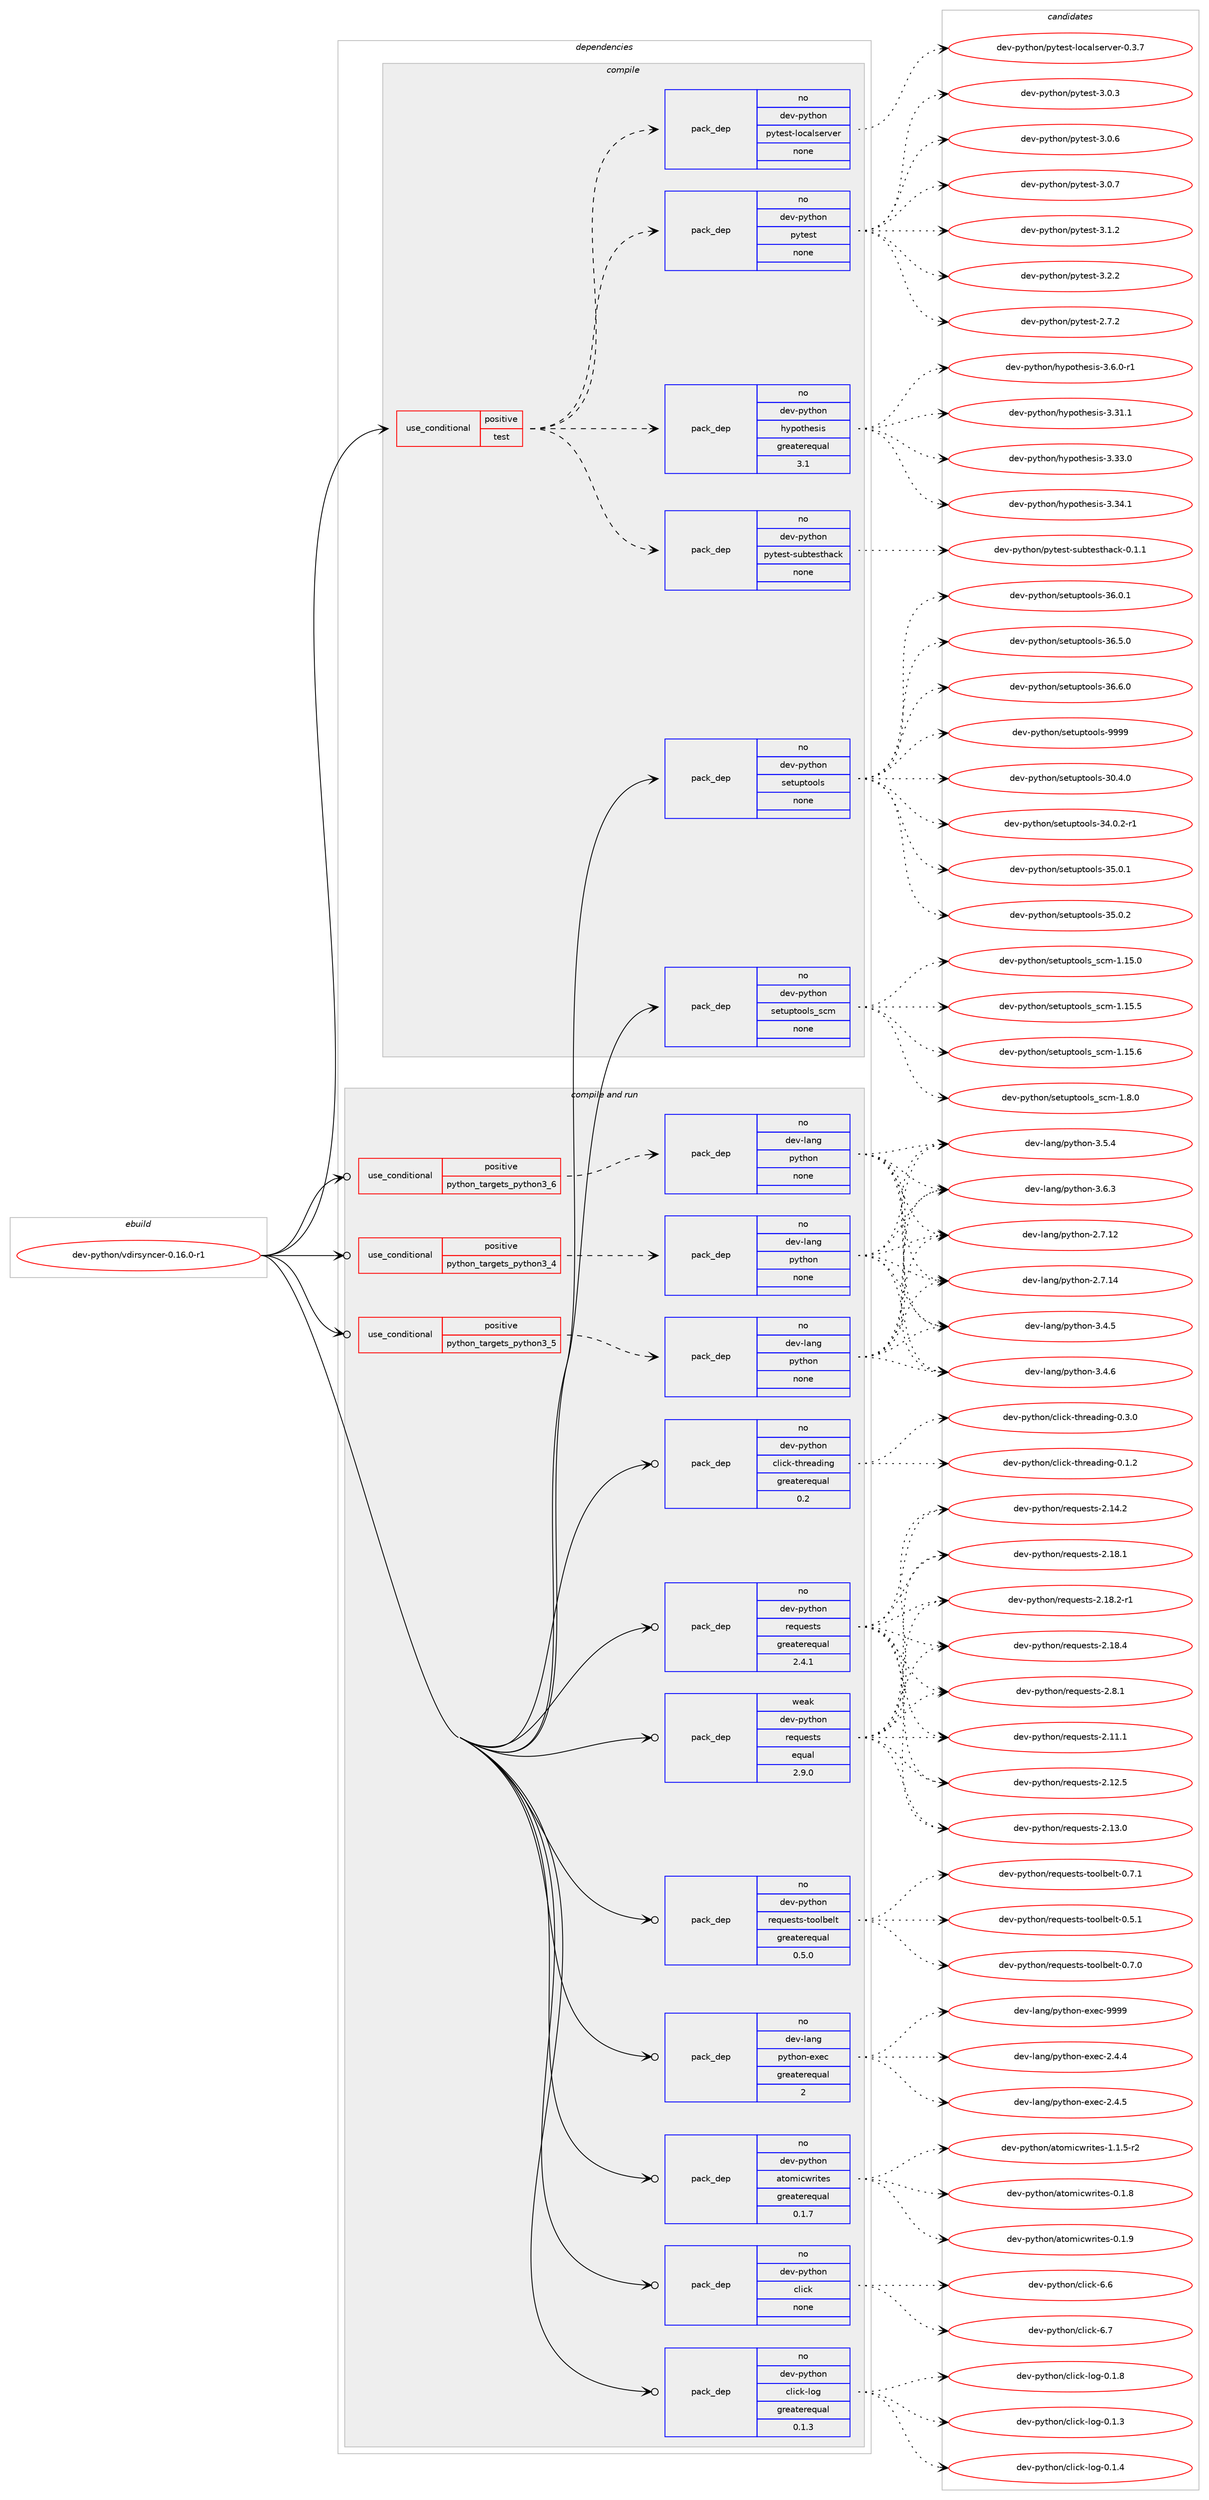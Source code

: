 digraph prolog {

# *************
# Graph options
# *************

newrank=true;
concentrate=true;
compound=true;
graph [rankdir=LR,fontname=Helvetica,fontsize=10,ranksep=1.5];#, ranksep=2.5, nodesep=0.2];
edge  [arrowhead=vee];
node  [fontname=Helvetica,fontsize=10];

# **********
# The ebuild
# **********

subgraph cluster_leftcol {
color=gray;
rank=same;
label=<<i>ebuild</i>>;
id [label="dev-python/vdirsyncer-0.16.0-r1", color=red, width=4, href="../dev-python/vdirsyncer-0.16.0-r1.svg"];
}

# ****************
# The dependencies
# ****************

subgraph cluster_midcol {
color=gray;
label=<<i>dependencies</i>>;
subgraph cluster_compile {
fillcolor="#eeeeee";
style=filled;
label=<<i>compile</i>>;
subgraph cond43451 {
dependency192855 [label=<<TABLE BORDER="0" CELLBORDER="1" CELLSPACING="0" CELLPADDING="4"><TR><TD ROWSPAN="3" CELLPADDING="10">use_conditional</TD></TR><TR><TD>positive</TD></TR><TR><TD>test</TD></TR></TABLE>>, shape=none, color=red];
subgraph pack145443 {
dependency192856 [label=<<TABLE BORDER="0" CELLBORDER="1" CELLSPACING="0" CELLPADDING="4" WIDTH="220"><TR><TD ROWSPAN="6" CELLPADDING="30">pack_dep</TD></TR><TR><TD WIDTH="110">no</TD></TR><TR><TD>dev-python</TD></TR><TR><TD>hypothesis</TD></TR><TR><TD>greaterequal</TD></TR><TR><TD>3.1</TD></TR></TABLE>>, shape=none, color=blue];
}
dependency192855:e -> dependency192856:w [weight=20,style="dashed",arrowhead="vee"];
subgraph pack145444 {
dependency192857 [label=<<TABLE BORDER="0" CELLBORDER="1" CELLSPACING="0" CELLPADDING="4" WIDTH="220"><TR><TD ROWSPAN="6" CELLPADDING="30">pack_dep</TD></TR><TR><TD WIDTH="110">no</TD></TR><TR><TD>dev-python</TD></TR><TR><TD>pytest</TD></TR><TR><TD>none</TD></TR><TR><TD></TD></TR></TABLE>>, shape=none, color=blue];
}
dependency192855:e -> dependency192857:w [weight=20,style="dashed",arrowhead="vee"];
subgraph pack145445 {
dependency192858 [label=<<TABLE BORDER="0" CELLBORDER="1" CELLSPACING="0" CELLPADDING="4" WIDTH="220"><TR><TD ROWSPAN="6" CELLPADDING="30">pack_dep</TD></TR><TR><TD WIDTH="110">no</TD></TR><TR><TD>dev-python</TD></TR><TR><TD>pytest-localserver</TD></TR><TR><TD>none</TD></TR><TR><TD></TD></TR></TABLE>>, shape=none, color=blue];
}
dependency192855:e -> dependency192858:w [weight=20,style="dashed",arrowhead="vee"];
subgraph pack145446 {
dependency192859 [label=<<TABLE BORDER="0" CELLBORDER="1" CELLSPACING="0" CELLPADDING="4" WIDTH="220"><TR><TD ROWSPAN="6" CELLPADDING="30">pack_dep</TD></TR><TR><TD WIDTH="110">no</TD></TR><TR><TD>dev-python</TD></TR><TR><TD>pytest-subtesthack</TD></TR><TR><TD>none</TD></TR><TR><TD></TD></TR></TABLE>>, shape=none, color=blue];
}
dependency192855:e -> dependency192859:w [weight=20,style="dashed",arrowhead="vee"];
}
id:e -> dependency192855:w [weight=20,style="solid",arrowhead="vee"];
subgraph pack145447 {
dependency192860 [label=<<TABLE BORDER="0" CELLBORDER="1" CELLSPACING="0" CELLPADDING="4" WIDTH="220"><TR><TD ROWSPAN="6" CELLPADDING="30">pack_dep</TD></TR><TR><TD WIDTH="110">no</TD></TR><TR><TD>dev-python</TD></TR><TR><TD>setuptools</TD></TR><TR><TD>none</TD></TR><TR><TD></TD></TR></TABLE>>, shape=none, color=blue];
}
id:e -> dependency192860:w [weight=20,style="solid",arrowhead="vee"];
subgraph pack145448 {
dependency192861 [label=<<TABLE BORDER="0" CELLBORDER="1" CELLSPACING="0" CELLPADDING="4" WIDTH="220"><TR><TD ROWSPAN="6" CELLPADDING="30">pack_dep</TD></TR><TR><TD WIDTH="110">no</TD></TR><TR><TD>dev-python</TD></TR><TR><TD>setuptools_scm</TD></TR><TR><TD>none</TD></TR><TR><TD></TD></TR></TABLE>>, shape=none, color=blue];
}
id:e -> dependency192861:w [weight=20,style="solid",arrowhead="vee"];
}
subgraph cluster_compileandrun {
fillcolor="#eeeeee";
style=filled;
label=<<i>compile and run</i>>;
subgraph cond43452 {
dependency192862 [label=<<TABLE BORDER="0" CELLBORDER="1" CELLSPACING="0" CELLPADDING="4"><TR><TD ROWSPAN="3" CELLPADDING="10">use_conditional</TD></TR><TR><TD>positive</TD></TR><TR><TD>python_targets_python3_4</TD></TR></TABLE>>, shape=none, color=red];
subgraph pack145449 {
dependency192863 [label=<<TABLE BORDER="0" CELLBORDER="1" CELLSPACING="0" CELLPADDING="4" WIDTH="220"><TR><TD ROWSPAN="6" CELLPADDING="30">pack_dep</TD></TR><TR><TD WIDTH="110">no</TD></TR><TR><TD>dev-lang</TD></TR><TR><TD>python</TD></TR><TR><TD>none</TD></TR><TR><TD></TD></TR></TABLE>>, shape=none, color=blue];
}
dependency192862:e -> dependency192863:w [weight=20,style="dashed",arrowhead="vee"];
}
id:e -> dependency192862:w [weight=20,style="solid",arrowhead="odotvee"];
subgraph cond43453 {
dependency192864 [label=<<TABLE BORDER="0" CELLBORDER="1" CELLSPACING="0" CELLPADDING="4"><TR><TD ROWSPAN="3" CELLPADDING="10">use_conditional</TD></TR><TR><TD>positive</TD></TR><TR><TD>python_targets_python3_5</TD></TR></TABLE>>, shape=none, color=red];
subgraph pack145450 {
dependency192865 [label=<<TABLE BORDER="0" CELLBORDER="1" CELLSPACING="0" CELLPADDING="4" WIDTH="220"><TR><TD ROWSPAN="6" CELLPADDING="30">pack_dep</TD></TR><TR><TD WIDTH="110">no</TD></TR><TR><TD>dev-lang</TD></TR><TR><TD>python</TD></TR><TR><TD>none</TD></TR><TR><TD></TD></TR></TABLE>>, shape=none, color=blue];
}
dependency192864:e -> dependency192865:w [weight=20,style="dashed",arrowhead="vee"];
}
id:e -> dependency192864:w [weight=20,style="solid",arrowhead="odotvee"];
subgraph cond43454 {
dependency192866 [label=<<TABLE BORDER="0" CELLBORDER="1" CELLSPACING="0" CELLPADDING="4"><TR><TD ROWSPAN="3" CELLPADDING="10">use_conditional</TD></TR><TR><TD>positive</TD></TR><TR><TD>python_targets_python3_6</TD></TR></TABLE>>, shape=none, color=red];
subgraph pack145451 {
dependency192867 [label=<<TABLE BORDER="0" CELLBORDER="1" CELLSPACING="0" CELLPADDING="4" WIDTH="220"><TR><TD ROWSPAN="6" CELLPADDING="30">pack_dep</TD></TR><TR><TD WIDTH="110">no</TD></TR><TR><TD>dev-lang</TD></TR><TR><TD>python</TD></TR><TR><TD>none</TD></TR><TR><TD></TD></TR></TABLE>>, shape=none, color=blue];
}
dependency192866:e -> dependency192867:w [weight=20,style="dashed",arrowhead="vee"];
}
id:e -> dependency192866:w [weight=20,style="solid",arrowhead="odotvee"];
subgraph pack145452 {
dependency192868 [label=<<TABLE BORDER="0" CELLBORDER="1" CELLSPACING="0" CELLPADDING="4" WIDTH="220"><TR><TD ROWSPAN="6" CELLPADDING="30">pack_dep</TD></TR><TR><TD WIDTH="110">no</TD></TR><TR><TD>dev-lang</TD></TR><TR><TD>python-exec</TD></TR><TR><TD>greaterequal</TD></TR><TR><TD>2</TD></TR></TABLE>>, shape=none, color=blue];
}
id:e -> dependency192868:w [weight=20,style="solid",arrowhead="odotvee"];
subgraph pack145453 {
dependency192869 [label=<<TABLE BORDER="0" CELLBORDER="1" CELLSPACING="0" CELLPADDING="4" WIDTH="220"><TR><TD ROWSPAN="6" CELLPADDING="30">pack_dep</TD></TR><TR><TD WIDTH="110">no</TD></TR><TR><TD>dev-python</TD></TR><TR><TD>atomicwrites</TD></TR><TR><TD>greaterequal</TD></TR><TR><TD>0.1.7</TD></TR></TABLE>>, shape=none, color=blue];
}
id:e -> dependency192869:w [weight=20,style="solid",arrowhead="odotvee"];
subgraph pack145454 {
dependency192870 [label=<<TABLE BORDER="0" CELLBORDER="1" CELLSPACING="0" CELLPADDING="4" WIDTH="220"><TR><TD ROWSPAN="6" CELLPADDING="30">pack_dep</TD></TR><TR><TD WIDTH="110">no</TD></TR><TR><TD>dev-python</TD></TR><TR><TD>click</TD></TR><TR><TD>none</TD></TR><TR><TD></TD></TR></TABLE>>, shape=none, color=blue];
}
id:e -> dependency192870:w [weight=20,style="solid",arrowhead="odotvee"];
subgraph pack145455 {
dependency192871 [label=<<TABLE BORDER="0" CELLBORDER="1" CELLSPACING="0" CELLPADDING="4" WIDTH="220"><TR><TD ROWSPAN="6" CELLPADDING="30">pack_dep</TD></TR><TR><TD WIDTH="110">no</TD></TR><TR><TD>dev-python</TD></TR><TR><TD>click-log</TD></TR><TR><TD>greaterequal</TD></TR><TR><TD>0.1.3</TD></TR></TABLE>>, shape=none, color=blue];
}
id:e -> dependency192871:w [weight=20,style="solid",arrowhead="odotvee"];
subgraph pack145456 {
dependency192872 [label=<<TABLE BORDER="0" CELLBORDER="1" CELLSPACING="0" CELLPADDING="4" WIDTH="220"><TR><TD ROWSPAN="6" CELLPADDING="30">pack_dep</TD></TR><TR><TD WIDTH="110">no</TD></TR><TR><TD>dev-python</TD></TR><TR><TD>click-threading</TD></TR><TR><TD>greaterequal</TD></TR><TR><TD>0.2</TD></TR></TABLE>>, shape=none, color=blue];
}
id:e -> dependency192872:w [weight=20,style="solid",arrowhead="odotvee"];
subgraph pack145457 {
dependency192873 [label=<<TABLE BORDER="0" CELLBORDER="1" CELLSPACING="0" CELLPADDING="4" WIDTH="220"><TR><TD ROWSPAN="6" CELLPADDING="30">pack_dep</TD></TR><TR><TD WIDTH="110">no</TD></TR><TR><TD>dev-python</TD></TR><TR><TD>requests</TD></TR><TR><TD>greaterequal</TD></TR><TR><TD>2.4.1</TD></TR></TABLE>>, shape=none, color=blue];
}
id:e -> dependency192873:w [weight=20,style="solid",arrowhead="odotvee"];
subgraph pack145458 {
dependency192874 [label=<<TABLE BORDER="0" CELLBORDER="1" CELLSPACING="0" CELLPADDING="4" WIDTH="220"><TR><TD ROWSPAN="6" CELLPADDING="30">pack_dep</TD></TR><TR><TD WIDTH="110">no</TD></TR><TR><TD>dev-python</TD></TR><TR><TD>requests-toolbelt</TD></TR><TR><TD>greaterequal</TD></TR><TR><TD>0.5.0</TD></TR></TABLE>>, shape=none, color=blue];
}
id:e -> dependency192874:w [weight=20,style="solid",arrowhead="odotvee"];
subgraph pack145459 {
dependency192875 [label=<<TABLE BORDER="0" CELLBORDER="1" CELLSPACING="0" CELLPADDING="4" WIDTH="220"><TR><TD ROWSPAN="6" CELLPADDING="30">pack_dep</TD></TR><TR><TD WIDTH="110">weak</TD></TR><TR><TD>dev-python</TD></TR><TR><TD>requests</TD></TR><TR><TD>equal</TD></TR><TR><TD>2.9.0</TD></TR></TABLE>>, shape=none, color=blue];
}
id:e -> dependency192875:w [weight=20,style="solid",arrowhead="odotvee"];
}
subgraph cluster_run {
fillcolor="#eeeeee";
style=filled;
label=<<i>run</i>>;
}
}

# **************
# The candidates
# **************

subgraph cluster_choices {
rank=same;
color=gray;
label=<<i>candidates</i>>;

subgraph choice145443 {
color=black;
nodesep=1;
choice100101118451121211161041111104710412111211111610410111510511545514651494649 [label="dev-python/hypothesis-3.31.1", color=red, width=4,href="../dev-python/hypothesis-3.31.1.svg"];
choice100101118451121211161041111104710412111211111610410111510511545514651514648 [label="dev-python/hypothesis-3.33.0", color=red, width=4,href="../dev-python/hypothesis-3.33.0.svg"];
choice100101118451121211161041111104710412111211111610410111510511545514651524649 [label="dev-python/hypothesis-3.34.1", color=red, width=4,href="../dev-python/hypothesis-3.34.1.svg"];
choice10010111845112121116104111110471041211121111161041011151051154551465446484511449 [label="dev-python/hypothesis-3.6.0-r1", color=red, width=4,href="../dev-python/hypothesis-3.6.0-r1.svg"];
dependency192856:e -> choice100101118451121211161041111104710412111211111610410111510511545514651494649:w [style=dotted,weight="100"];
dependency192856:e -> choice100101118451121211161041111104710412111211111610410111510511545514651514648:w [style=dotted,weight="100"];
dependency192856:e -> choice100101118451121211161041111104710412111211111610410111510511545514651524649:w [style=dotted,weight="100"];
dependency192856:e -> choice10010111845112121116104111110471041211121111161041011151051154551465446484511449:w [style=dotted,weight="100"];
}
subgraph choice145444 {
color=black;
nodesep=1;
choice1001011184511212111610411111047112121116101115116455046554650 [label="dev-python/pytest-2.7.2", color=red, width=4,href="../dev-python/pytest-2.7.2.svg"];
choice1001011184511212111610411111047112121116101115116455146484651 [label="dev-python/pytest-3.0.3", color=red, width=4,href="../dev-python/pytest-3.0.3.svg"];
choice1001011184511212111610411111047112121116101115116455146484654 [label="dev-python/pytest-3.0.6", color=red, width=4,href="../dev-python/pytest-3.0.6.svg"];
choice1001011184511212111610411111047112121116101115116455146484655 [label="dev-python/pytest-3.0.7", color=red, width=4,href="../dev-python/pytest-3.0.7.svg"];
choice1001011184511212111610411111047112121116101115116455146494650 [label="dev-python/pytest-3.1.2", color=red, width=4,href="../dev-python/pytest-3.1.2.svg"];
choice1001011184511212111610411111047112121116101115116455146504650 [label="dev-python/pytest-3.2.2", color=red, width=4,href="../dev-python/pytest-3.2.2.svg"];
dependency192857:e -> choice1001011184511212111610411111047112121116101115116455046554650:w [style=dotted,weight="100"];
dependency192857:e -> choice1001011184511212111610411111047112121116101115116455146484651:w [style=dotted,weight="100"];
dependency192857:e -> choice1001011184511212111610411111047112121116101115116455146484654:w [style=dotted,weight="100"];
dependency192857:e -> choice1001011184511212111610411111047112121116101115116455146484655:w [style=dotted,weight="100"];
dependency192857:e -> choice1001011184511212111610411111047112121116101115116455146494650:w [style=dotted,weight="100"];
dependency192857:e -> choice1001011184511212111610411111047112121116101115116455146504650:w [style=dotted,weight="100"];
}
subgraph choice145445 {
color=black;
nodesep=1;
choice1001011184511212111610411111047112121116101115116451081119997108115101114118101114454846514655 [label="dev-python/pytest-localserver-0.3.7", color=red, width=4,href="../dev-python/pytest-localserver-0.3.7.svg"];
dependency192858:e -> choice1001011184511212111610411111047112121116101115116451081119997108115101114118101114454846514655:w [style=dotted,weight="100"];
}
subgraph choice145446 {
color=black;
nodesep=1;
choice100101118451121211161041111104711212111610111511645115117981161011151161049799107454846494649 [label="dev-python/pytest-subtesthack-0.1.1", color=red, width=4,href="../dev-python/pytest-subtesthack-0.1.1.svg"];
dependency192859:e -> choice100101118451121211161041111104711212111610111511645115117981161011151161049799107454846494649:w [style=dotted,weight="100"];
}
subgraph choice145447 {
color=black;
nodesep=1;
choice100101118451121211161041111104711510111611711211611111110811545514846524648 [label="dev-python/setuptools-30.4.0", color=red, width=4,href="../dev-python/setuptools-30.4.0.svg"];
choice1001011184511212111610411111047115101116117112116111111108115455152464846504511449 [label="dev-python/setuptools-34.0.2-r1", color=red, width=4,href="../dev-python/setuptools-34.0.2-r1.svg"];
choice100101118451121211161041111104711510111611711211611111110811545515346484649 [label="dev-python/setuptools-35.0.1", color=red, width=4,href="../dev-python/setuptools-35.0.1.svg"];
choice100101118451121211161041111104711510111611711211611111110811545515346484650 [label="dev-python/setuptools-35.0.2", color=red, width=4,href="../dev-python/setuptools-35.0.2.svg"];
choice100101118451121211161041111104711510111611711211611111110811545515446484649 [label="dev-python/setuptools-36.0.1", color=red, width=4,href="../dev-python/setuptools-36.0.1.svg"];
choice100101118451121211161041111104711510111611711211611111110811545515446534648 [label="dev-python/setuptools-36.5.0", color=red, width=4,href="../dev-python/setuptools-36.5.0.svg"];
choice100101118451121211161041111104711510111611711211611111110811545515446544648 [label="dev-python/setuptools-36.6.0", color=red, width=4,href="../dev-python/setuptools-36.6.0.svg"];
choice10010111845112121116104111110471151011161171121161111111081154557575757 [label="dev-python/setuptools-9999", color=red, width=4,href="../dev-python/setuptools-9999.svg"];
dependency192860:e -> choice100101118451121211161041111104711510111611711211611111110811545514846524648:w [style=dotted,weight="100"];
dependency192860:e -> choice1001011184511212111610411111047115101116117112116111111108115455152464846504511449:w [style=dotted,weight="100"];
dependency192860:e -> choice100101118451121211161041111104711510111611711211611111110811545515346484649:w [style=dotted,weight="100"];
dependency192860:e -> choice100101118451121211161041111104711510111611711211611111110811545515346484650:w [style=dotted,weight="100"];
dependency192860:e -> choice100101118451121211161041111104711510111611711211611111110811545515446484649:w [style=dotted,weight="100"];
dependency192860:e -> choice100101118451121211161041111104711510111611711211611111110811545515446534648:w [style=dotted,weight="100"];
dependency192860:e -> choice100101118451121211161041111104711510111611711211611111110811545515446544648:w [style=dotted,weight="100"];
dependency192860:e -> choice10010111845112121116104111110471151011161171121161111111081154557575757:w [style=dotted,weight="100"];
}
subgraph choice145448 {
color=black;
nodesep=1;
choice1001011184511212111610411111047115101116117112116111111108115951159910945494649534648 [label="dev-python/setuptools_scm-1.15.0", color=red, width=4,href="../dev-python/setuptools_scm-1.15.0.svg"];
choice1001011184511212111610411111047115101116117112116111111108115951159910945494649534653 [label="dev-python/setuptools_scm-1.15.5", color=red, width=4,href="../dev-python/setuptools_scm-1.15.5.svg"];
choice1001011184511212111610411111047115101116117112116111111108115951159910945494649534654 [label="dev-python/setuptools_scm-1.15.6", color=red, width=4,href="../dev-python/setuptools_scm-1.15.6.svg"];
choice10010111845112121116104111110471151011161171121161111111081159511599109454946564648 [label="dev-python/setuptools_scm-1.8.0", color=red, width=4,href="../dev-python/setuptools_scm-1.8.0.svg"];
dependency192861:e -> choice1001011184511212111610411111047115101116117112116111111108115951159910945494649534648:w [style=dotted,weight="100"];
dependency192861:e -> choice1001011184511212111610411111047115101116117112116111111108115951159910945494649534653:w [style=dotted,weight="100"];
dependency192861:e -> choice1001011184511212111610411111047115101116117112116111111108115951159910945494649534654:w [style=dotted,weight="100"];
dependency192861:e -> choice10010111845112121116104111110471151011161171121161111111081159511599109454946564648:w [style=dotted,weight="100"];
}
subgraph choice145449 {
color=black;
nodesep=1;
choice10010111845108971101034711212111610411111045504655464950 [label="dev-lang/python-2.7.12", color=red, width=4,href="../dev-lang/python-2.7.12.svg"];
choice10010111845108971101034711212111610411111045504655464952 [label="dev-lang/python-2.7.14", color=red, width=4,href="../dev-lang/python-2.7.14.svg"];
choice100101118451089711010347112121116104111110455146524653 [label="dev-lang/python-3.4.5", color=red, width=4,href="../dev-lang/python-3.4.5.svg"];
choice100101118451089711010347112121116104111110455146524654 [label="dev-lang/python-3.4.6", color=red, width=4,href="../dev-lang/python-3.4.6.svg"];
choice100101118451089711010347112121116104111110455146534652 [label="dev-lang/python-3.5.4", color=red, width=4,href="../dev-lang/python-3.5.4.svg"];
choice100101118451089711010347112121116104111110455146544651 [label="dev-lang/python-3.6.3", color=red, width=4,href="../dev-lang/python-3.6.3.svg"];
dependency192863:e -> choice10010111845108971101034711212111610411111045504655464950:w [style=dotted,weight="100"];
dependency192863:e -> choice10010111845108971101034711212111610411111045504655464952:w [style=dotted,weight="100"];
dependency192863:e -> choice100101118451089711010347112121116104111110455146524653:w [style=dotted,weight="100"];
dependency192863:e -> choice100101118451089711010347112121116104111110455146524654:w [style=dotted,weight="100"];
dependency192863:e -> choice100101118451089711010347112121116104111110455146534652:w [style=dotted,weight="100"];
dependency192863:e -> choice100101118451089711010347112121116104111110455146544651:w [style=dotted,weight="100"];
}
subgraph choice145450 {
color=black;
nodesep=1;
choice10010111845108971101034711212111610411111045504655464950 [label="dev-lang/python-2.7.12", color=red, width=4,href="../dev-lang/python-2.7.12.svg"];
choice10010111845108971101034711212111610411111045504655464952 [label="dev-lang/python-2.7.14", color=red, width=4,href="../dev-lang/python-2.7.14.svg"];
choice100101118451089711010347112121116104111110455146524653 [label="dev-lang/python-3.4.5", color=red, width=4,href="../dev-lang/python-3.4.5.svg"];
choice100101118451089711010347112121116104111110455146524654 [label="dev-lang/python-3.4.6", color=red, width=4,href="../dev-lang/python-3.4.6.svg"];
choice100101118451089711010347112121116104111110455146534652 [label="dev-lang/python-3.5.4", color=red, width=4,href="../dev-lang/python-3.5.4.svg"];
choice100101118451089711010347112121116104111110455146544651 [label="dev-lang/python-3.6.3", color=red, width=4,href="../dev-lang/python-3.6.3.svg"];
dependency192865:e -> choice10010111845108971101034711212111610411111045504655464950:w [style=dotted,weight="100"];
dependency192865:e -> choice10010111845108971101034711212111610411111045504655464952:w [style=dotted,weight="100"];
dependency192865:e -> choice100101118451089711010347112121116104111110455146524653:w [style=dotted,weight="100"];
dependency192865:e -> choice100101118451089711010347112121116104111110455146524654:w [style=dotted,weight="100"];
dependency192865:e -> choice100101118451089711010347112121116104111110455146534652:w [style=dotted,weight="100"];
dependency192865:e -> choice100101118451089711010347112121116104111110455146544651:w [style=dotted,weight="100"];
}
subgraph choice145451 {
color=black;
nodesep=1;
choice10010111845108971101034711212111610411111045504655464950 [label="dev-lang/python-2.7.12", color=red, width=4,href="../dev-lang/python-2.7.12.svg"];
choice10010111845108971101034711212111610411111045504655464952 [label="dev-lang/python-2.7.14", color=red, width=4,href="../dev-lang/python-2.7.14.svg"];
choice100101118451089711010347112121116104111110455146524653 [label="dev-lang/python-3.4.5", color=red, width=4,href="../dev-lang/python-3.4.5.svg"];
choice100101118451089711010347112121116104111110455146524654 [label="dev-lang/python-3.4.6", color=red, width=4,href="../dev-lang/python-3.4.6.svg"];
choice100101118451089711010347112121116104111110455146534652 [label="dev-lang/python-3.5.4", color=red, width=4,href="../dev-lang/python-3.5.4.svg"];
choice100101118451089711010347112121116104111110455146544651 [label="dev-lang/python-3.6.3", color=red, width=4,href="../dev-lang/python-3.6.3.svg"];
dependency192867:e -> choice10010111845108971101034711212111610411111045504655464950:w [style=dotted,weight="100"];
dependency192867:e -> choice10010111845108971101034711212111610411111045504655464952:w [style=dotted,weight="100"];
dependency192867:e -> choice100101118451089711010347112121116104111110455146524653:w [style=dotted,weight="100"];
dependency192867:e -> choice100101118451089711010347112121116104111110455146524654:w [style=dotted,weight="100"];
dependency192867:e -> choice100101118451089711010347112121116104111110455146534652:w [style=dotted,weight="100"];
dependency192867:e -> choice100101118451089711010347112121116104111110455146544651:w [style=dotted,weight="100"];
}
subgraph choice145452 {
color=black;
nodesep=1;
choice1001011184510897110103471121211161041111104510112010199455046524652 [label="dev-lang/python-exec-2.4.4", color=red, width=4,href="../dev-lang/python-exec-2.4.4.svg"];
choice1001011184510897110103471121211161041111104510112010199455046524653 [label="dev-lang/python-exec-2.4.5", color=red, width=4,href="../dev-lang/python-exec-2.4.5.svg"];
choice10010111845108971101034711212111610411111045101120101994557575757 [label="dev-lang/python-exec-9999", color=red, width=4,href="../dev-lang/python-exec-9999.svg"];
dependency192868:e -> choice1001011184510897110103471121211161041111104510112010199455046524652:w [style=dotted,weight="100"];
dependency192868:e -> choice1001011184510897110103471121211161041111104510112010199455046524653:w [style=dotted,weight="100"];
dependency192868:e -> choice10010111845108971101034711212111610411111045101120101994557575757:w [style=dotted,weight="100"];
}
subgraph choice145453 {
color=black;
nodesep=1;
choice10010111845112121116104111110479711611110910599119114105116101115454846494656 [label="dev-python/atomicwrites-0.1.8", color=red, width=4,href="../dev-python/atomicwrites-0.1.8.svg"];
choice10010111845112121116104111110479711611110910599119114105116101115454846494657 [label="dev-python/atomicwrites-0.1.9", color=red, width=4,href="../dev-python/atomicwrites-0.1.9.svg"];
choice100101118451121211161041111104797116111109105991191141051161011154549464946534511450 [label="dev-python/atomicwrites-1.1.5-r2", color=red, width=4,href="../dev-python/atomicwrites-1.1.5-r2.svg"];
dependency192869:e -> choice10010111845112121116104111110479711611110910599119114105116101115454846494656:w [style=dotted,weight="100"];
dependency192869:e -> choice10010111845112121116104111110479711611110910599119114105116101115454846494657:w [style=dotted,weight="100"];
dependency192869:e -> choice100101118451121211161041111104797116111109105991191141051161011154549464946534511450:w [style=dotted,weight="100"];
}
subgraph choice145454 {
color=black;
nodesep=1;
choice1001011184511212111610411111047991081059910745544654 [label="dev-python/click-6.6", color=red, width=4,href="../dev-python/click-6.6.svg"];
choice1001011184511212111610411111047991081059910745544655 [label="dev-python/click-6.7", color=red, width=4,href="../dev-python/click-6.7.svg"];
dependency192870:e -> choice1001011184511212111610411111047991081059910745544654:w [style=dotted,weight="100"];
dependency192870:e -> choice1001011184511212111610411111047991081059910745544655:w [style=dotted,weight="100"];
}
subgraph choice145455 {
color=black;
nodesep=1;
choice1001011184511212111610411111047991081059910745108111103454846494651 [label="dev-python/click-log-0.1.3", color=red, width=4,href="../dev-python/click-log-0.1.3.svg"];
choice1001011184511212111610411111047991081059910745108111103454846494652 [label="dev-python/click-log-0.1.4", color=red, width=4,href="../dev-python/click-log-0.1.4.svg"];
choice1001011184511212111610411111047991081059910745108111103454846494656 [label="dev-python/click-log-0.1.8", color=red, width=4,href="../dev-python/click-log-0.1.8.svg"];
dependency192871:e -> choice1001011184511212111610411111047991081059910745108111103454846494651:w [style=dotted,weight="100"];
dependency192871:e -> choice1001011184511212111610411111047991081059910745108111103454846494652:w [style=dotted,weight="100"];
dependency192871:e -> choice1001011184511212111610411111047991081059910745108111103454846494656:w [style=dotted,weight="100"];
}
subgraph choice145456 {
color=black;
nodesep=1;
choice100101118451121211161041111104799108105991074511610411410197100105110103454846494650 [label="dev-python/click-threading-0.1.2", color=red, width=4,href="../dev-python/click-threading-0.1.2.svg"];
choice100101118451121211161041111104799108105991074511610411410197100105110103454846514648 [label="dev-python/click-threading-0.3.0", color=red, width=4,href="../dev-python/click-threading-0.3.0.svg"];
dependency192872:e -> choice100101118451121211161041111104799108105991074511610411410197100105110103454846494650:w [style=dotted,weight="100"];
dependency192872:e -> choice100101118451121211161041111104799108105991074511610411410197100105110103454846514648:w [style=dotted,weight="100"];
}
subgraph choice145457 {
color=black;
nodesep=1;
choice100101118451121211161041111104711410111311710111511611545504649494649 [label="dev-python/requests-2.11.1", color=red, width=4,href="../dev-python/requests-2.11.1.svg"];
choice100101118451121211161041111104711410111311710111511611545504649504653 [label="dev-python/requests-2.12.5", color=red, width=4,href="../dev-python/requests-2.12.5.svg"];
choice100101118451121211161041111104711410111311710111511611545504649514648 [label="dev-python/requests-2.13.0", color=red, width=4,href="../dev-python/requests-2.13.0.svg"];
choice100101118451121211161041111104711410111311710111511611545504649524650 [label="dev-python/requests-2.14.2", color=red, width=4,href="../dev-python/requests-2.14.2.svg"];
choice100101118451121211161041111104711410111311710111511611545504649564649 [label="dev-python/requests-2.18.1", color=red, width=4,href="../dev-python/requests-2.18.1.svg"];
choice1001011184511212111610411111047114101113117101115116115455046495646504511449 [label="dev-python/requests-2.18.2-r1", color=red, width=4,href="../dev-python/requests-2.18.2-r1.svg"];
choice100101118451121211161041111104711410111311710111511611545504649564652 [label="dev-python/requests-2.18.4", color=red, width=4,href="../dev-python/requests-2.18.4.svg"];
choice1001011184511212111610411111047114101113117101115116115455046564649 [label="dev-python/requests-2.8.1", color=red, width=4,href="../dev-python/requests-2.8.1.svg"];
dependency192873:e -> choice100101118451121211161041111104711410111311710111511611545504649494649:w [style=dotted,weight="100"];
dependency192873:e -> choice100101118451121211161041111104711410111311710111511611545504649504653:w [style=dotted,weight="100"];
dependency192873:e -> choice100101118451121211161041111104711410111311710111511611545504649514648:w [style=dotted,weight="100"];
dependency192873:e -> choice100101118451121211161041111104711410111311710111511611545504649524650:w [style=dotted,weight="100"];
dependency192873:e -> choice100101118451121211161041111104711410111311710111511611545504649564649:w [style=dotted,weight="100"];
dependency192873:e -> choice1001011184511212111610411111047114101113117101115116115455046495646504511449:w [style=dotted,weight="100"];
dependency192873:e -> choice100101118451121211161041111104711410111311710111511611545504649564652:w [style=dotted,weight="100"];
dependency192873:e -> choice1001011184511212111610411111047114101113117101115116115455046564649:w [style=dotted,weight="100"];
}
subgraph choice145458 {
color=black;
nodesep=1;
choice10010111845112121116104111110471141011131171011151161154511611111110898101108116454846534649 [label="dev-python/requests-toolbelt-0.5.1", color=red, width=4,href="../dev-python/requests-toolbelt-0.5.1.svg"];
choice10010111845112121116104111110471141011131171011151161154511611111110898101108116454846554648 [label="dev-python/requests-toolbelt-0.7.0", color=red, width=4,href="../dev-python/requests-toolbelt-0.7.0.svg"];
choice10010111845112121116104111110471141011131171011151161154511611111110898101108116454846554649 [label="dev-python/requests-toolbelt-0.7.1", color=red, width=4,href="../dev-python/requests-toolbelt-0.7.1.svg"];
dependency192874:e -> choice10010111845112121116104111110471141011131171011151161154511611111110898101108116454846534649:w [style=dotted,weight="100"];
dependency192874:e -> choice10010111845112121116104111110471141011131171011151161154511611111110898101108116454846554648:w [style=dotted,weight="100"];
dependency192874:e -> choice10010111845112121116104111110471141011131171011151161154511611111110898101108116454846554649:w [style=dotted,weight="100"];
}
subgraph choice145459 {
color=black;
nodesep=1;
choice100101118451121211161041111104711410111311710111511611545504649494649 [label="dev-python/requests-2.11.1", color=red, width=4,href="../dev-python/requests-2.11.1.svg"];
choice100101118451121211161041111104711410111311710111511611545504649504653 [label="dev-python/requests-2.12.5", color=red, width=4,href="../dev-python/requests-2.12.5.svg"];
choice100101118451121211161041111104711410111311710111511611545504649514648 [label="dev-python/requests-2.13.0", color=red, width=4,href="../dev-python/requests-2.13.0.svg"];
choice100101118451121211161041111104711410111311710111511611545504649524650 [label="dev-python/requests-2.14.2", color=red, width=4,href="../dev-python/requests-2.14.2.svg"];
choice100101118451121211161041111104711410111311710111511611545504649564649 [label="dev-python/requests-2.18.1", color=red, width=4,href="../dev-python/requests-2.18.1.svg"];
choice1001011184511212111610411111047114101113117101115116115455046495646504511449 [label="dev-python/requests-2.18.2-r1", color=red, width=4,href="../dev-python/requests-2.18.2-r1.svg"];
choice100101118451121211161041111104711410111311710111511611545504649564652 [label="dev-python/requests-2.18.4", color=red, width=4,href="../dev-python/requests-2.18.4.svg"];
choice1001011184511212111610411111047114101113117101115116115455046564649 [label="dev-python/requests-2.8.1", color=red, width=4,href="../dev-python/requests-2.8.1.svg"];
dependency192875:e -> choice100101118451121211161041111104711410111311710111511611545504649494649:w [style=dotted,weight="100"];
dependency192875:e -> choice100101118451121211161041111104711410111311710111511611545504649504653:w [style=dotted,weight="100"];
dependency192875:e -> choice100101118451121211161041111104711410111311710111511611545504649514648:w [style=dotted,weight="100"];
dependency192875:e -> choice100101118451121211161041111104711410111311710111511611545504649524650:w [style=dotted,weight="100"];
dependency192875:e -> choice100101118451121211161041111104711410111311710111511611545504649564649:w [style=dotted,weight="100"];
dependency192875:e -> choice1001011184511212111610411111047114101113117101115116115455046495646504511449:w [style=dotted,weight="100"];
dependency192875:e -> choice100101118451121211161041111104711410111311710111511611545504649564652:w [style=dotted,weight="100"];
dependency192875:e -> choice1001011184511212111610411111047114101113117101115116115455046564649:w [style=dotted,weight="100"];
}
}

}
